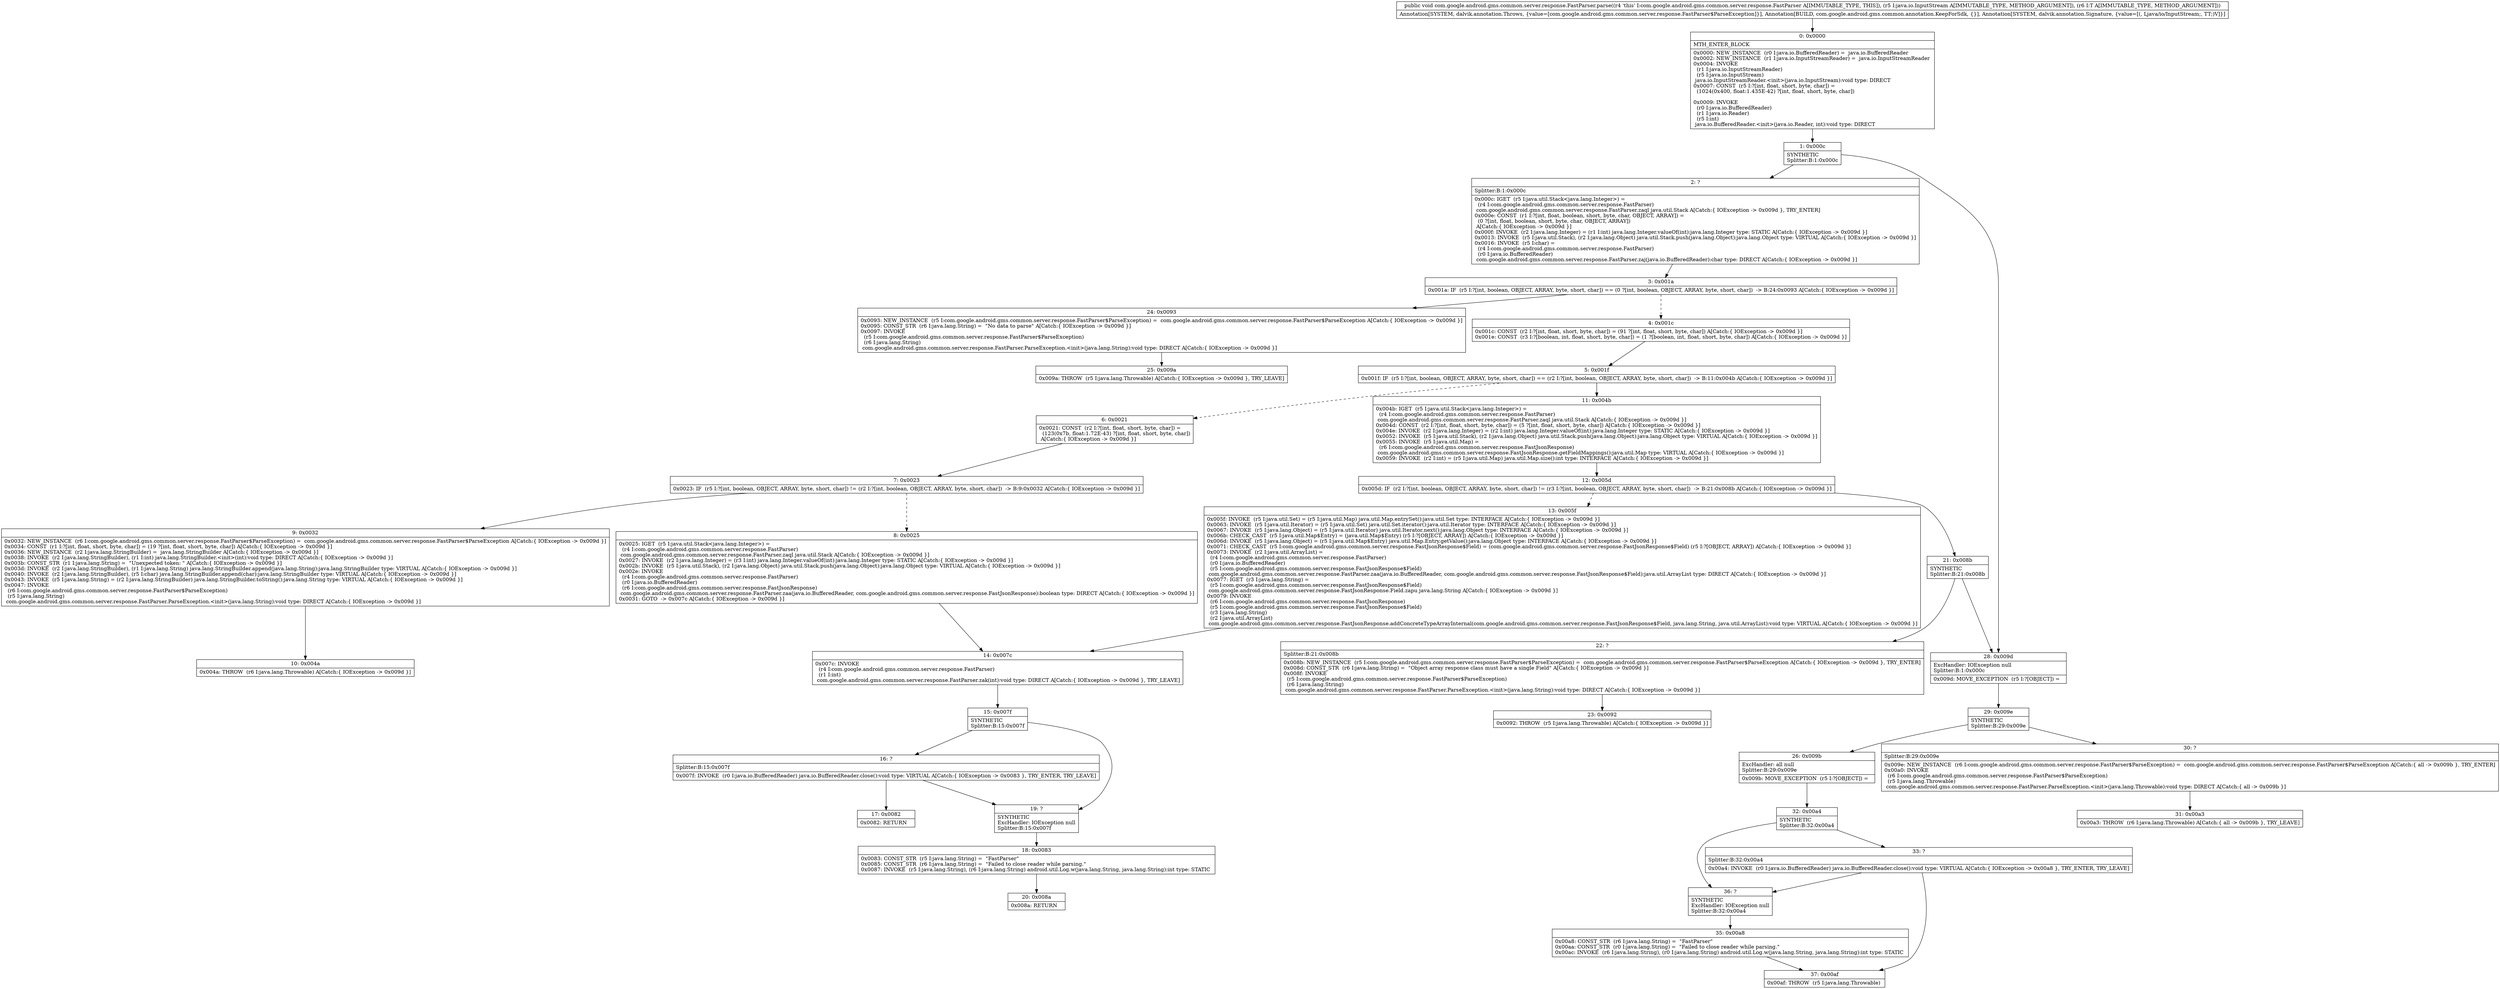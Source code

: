 digraph "CFG forcom.google.android.gms.common.server.response.FastParser.parse(Ljava\/io\/InputStream;Lcom\/google\/android\/gms\/common\/server\/response\/FastJsonResponse;)V" {
Node_0 [shape=record,label="{0\:\ 0x0000|MTH_ENTER_BLOCK\l|0x0000: NEW_INSTANCE  (r0 I:java.io.BufferedReader) =  java.io.BufferedReader \l0x0002: NEW_INSTANCE  (r1 I:java.io.InputStreamReader) =  java.io.InputStreamReader \l0x0004: INVOKE  \l  (r1 I:java.io.InputStreamReader)\l  (r5 I:java.io.InputStream)\l java.io.InputStreamReader.\<init\>(java.io.InputStream):void type: DIRECT \l0x0007: CONST  (r5 I:?[int, float, short, byte, char]) = \l  (1024(0x400, float:1.435E\-42) ?[int, float, short, byte, char])\l \l0x0009: INVOKE  \l  (r0 I:java.io.BufferedReader)\l  (r1 I:java.io.Reader)\l  (r5 I:int)\l java.io.BufferedReader.\<init\>(java.io.Reader, int):void type: DIRECT \l}"];
Node_1 [shape=record,label="{1\:\ 0x000c|SYNTHETIC\lSplitter:B:1:0x000c\l}"];
Node_2 [shape=record,label="{2\:\ ?|Splitter:B:1:0x000c\l|0x000c: IGET  (r5 I:java.util.Stack\<java.lang.Integer\>) = \l  (r4 I:com.google.android.gms.common.server.response.FastParser)\l com.google.android.gms.common.server.response.FastParser.zaql java.util.Stack A[Catch:\{ IOException \-\> 0x009d \}, TRY_ENTER]\l0x000e: CONST  (r1 I:?[int, float, boolean, short, byte, char, OBJECT, ARRAY]) = \l  (0 ?[int, float, boolean, short, byte, char, OBJECT, ARRAY])\l A[Catch:\{ IOException \-\> 0x009d \}]\l0x000f: INVOKE  (r2 I:java.lang.Integer) = (r1 I:int) java.lang.Integer.valueOf(int):java.lang.Integer type: STATIC A[Catch:\{ IOException \-\> 0x009d \}]\l0x0013: INVOKE  (r5 I:java.util.Stack), (r2 I:java.lang.Object) java.util.Stack.push(java.lang.Object):java.lang.Object type: VIRTUAL A[Catch:\{ IOException \-\> 0x009d \}]\l0x0016: INVOKE  (r5 I:char) = \l  (r4 I:com.google.android.gms.common.server.response.FastParser)\l  (r0 I:java.io.BufferedReader)\l com.google.android.gms.common.server.response.FastParser.zaj(java.io.BufferedReader):char type: DIRECT A[Catch:\{ IOException \-\> 0x009d \}]\l}"];
Node_3 [shape=record,label="{3\:\ 0x001a|0x001a: IF  (r5 I:?[int, boolean, OBJECT, ARRAY, byte, short, char]) == (0 ?[int, boolean, OBJECT, ARRAY, byte, short, char])  \-\> B:24:0x0093 A[Catch:\{ IOException \-\> 0x009d \}]\l}"];
Node_4 [shape=record,label="{4\:\ 0x001c|0x001c: CONST  (r2 I:?[int, float, short, byte, char]) = (91 ?[int, float, short, byte, char]) A[Catch:\{ IOException \-\> 0x009d \}]\l0x001e: CONST  (r3 I:?[boolean, int, float, short, byte, char]) = (1 ?[boolean, int, float, short, byte, char]) A[Catch:\{ IOException \-\> 0x009d \}]\l}"];
Node_5 [shape=record,label="{5\:\ 0x001f|0x001f: IF  (r5 I:?[int, boolean, OBJECT, ARRAY, byte, short, char]) == (r2 I:?[int, boolean, OBJECT, ARRAY, byte, short, char])  \-\> B:11:0x004b A[Catch:\{ IOException \-\> 0x009d \}]\l}"];
Node_6 [shape=record,label="{6\:\ 0x0021|0x0021: CONST  (r2 I:?[int, float, short, byte, char]) = \l  (123(0x7b, float:1.72E\-43) ?[int, float, short, byte, char])\l A[Catch:\{ IOException \-\> 0x009d \}]\l}"];
Node_7 [shape=record,label="{7\:\ 0x0023|0x0023: IF  (r5 I:?[int, boolean, OBJECT, ARRAY, byte, short, char]) != (r2 I:?[int, boolean, OBJECT, ARRAY, byte, short, char])  \-\> B:9:0x0032 A[Catch:\{ IOException \-\> 0x009d \}]\l}"];
Node_8 [shape=record,label="{8\:\ 0x0025|0x0025: IGET  (r5 I:java.util.Stack\<java.lang.Integer\>) = \l  (r4 I:com.google.android.gms.common.server.response.FastParser)\l com.google.android.gms.common.server.response.FastParser.zaql java.util.Stack A[Catch:\{ IOException \-\> 0x009d \}]\l0x0027: INVOKE  (r2 I:java.lang.Integer) = (r3 I:int) java.lang.Integer.valueOf(int):java.lang.Integer type: STATIC A[Catch:\{ IOException \-\> 0x009d \}]\l0x002b: INVOKE  (r5 I:java.util.Stack), (r2 I:java.lang.Object) java.util.Stack.push(java.lang.Object):java.lang.Object type: VIRTUAL A[Catch:\{ IOException \-\> 0x009d \}]\l0x002e: INVOKE  \l  (r4 I:com.google.android.gms.common.server.response.FastParser)\l  (r0 I:java.io.BufferedReader)\l  (r6 I:com.google.android.gms.common.server.response.FastJsonResponse)\l com.google.android.gms.common.server.response.FastParser.zaa(java.io.BufferedReader, com.google.android.gms.common.server.response.FastJsonResponse):boolean type: DIRECT A[Catch:\{ IOException \-\> 0x009d \}]\l0x0031: GOTO  \-\> 0x007c A[Catch:\{ IOException \-\> 0x009d \}]\l}"];
Node_9 [shape=record,label="{9\:\ 0x0032|0x0032: NEW_INSTANCE  (r6 I:com.google.android.gms.common.server.response.FastParser$ParseException) =  com.google.android.gms.common.server.response.FastParser$ParseException A[Catch:\{ IOException \-\> 0x009d \}]\l0x0034: CONST  (r1 I:?[int, float, short, byte, char]) = (19 ?[int, float, short, byte, char]) A[Catch:\{ IOException \-\> 0x009d \}]\l0x0036: NEW_INSTANCE  (r2 I:java.lang.StringBuilder) =  java.lang.StringBuilder A[Catch:\{ IOException \-\> 0x009d \}]\l0x0038: INVOKE  (r2 I:java.lang.StringBuilder), (r1 I:int) java.lang.StringBuilder.\<init\>(int):void type: DIRECT A[Catch:\{ IOException \-\> 0x009d \}]\l0x003b: CONST_STR  (r1 I:java.lang.String) =  \"Unexpected token: \" A[Catch:\{ IOException \-\> 0x009d \}]\l0x003d: INVOKE  (r2 I:java.lang.StringBuilder), (r1 I:java.lang.String) java.lang.StringBuilder.append(java.lang.String):java.lang.StringBuilder type: VIRTUAL A[Catch:\{ IOException \-\> 0x009d \}]\l0x0040: INVOKE  (r2 I:java.lang.StringBuilder), (r5 I:char) java.lang.StringBuilder.append(char):java.lang.StringBuilder type: VIRTUAL A[Catch:\{ IOException \-\> 0x009d \}]\l0x0043: INVOKE  (r5 I:java.lang.String) = (r2 I:java.lang.StringBuilder) java.lang.StringBuilder.toString():java.lang.String type: VIRTUAL A[Catch:\{ IOException \-\> 0x009d \}]\l0x0047: INVOKE  \l  (r6 I:com.google.android.gms.common.server.response.FastParser$ParseException)\l  (r5 I:java.lang.String)\l com.google.android.gms.common.server.response.FastParser.ParseException.\<init\>(java.lang.String):void type: DIRECT A[Catch:\{ IOException \-\> 0x009d \}]\l}"];
Node_10 [shape=record,label="{10\:\ 0x004a|0x004a: THROW  (r6 I:java.lang.Throwable) A[Catch:\{ IOException \-\> 0x009d \}]\l}"];
Node_11 [shape=record,label="{11\:\ 0x004b|0x004b: IGET  (r5 I:java.util.Stack\<java.lang.Integer\>) = \l  (r4 I:com.google.android.gms.common.server.response.FastParser)\l com.google.android.gms.common.server.response.FastParser.zaql java.util.Stack A[Catch:\{ IOException \-\> 0x009d \}]\l0x004d: CONST  (r2 I:?[int, float, short, byte, char]) = (5 ?[int, float, short, byte, char]) A[Catch:\{ IOException \-\> 0x009d \}]\l0x004e: INVOKE  (r2 I:java.lang.Integer) = (r2 I:int) java.lang.Integer.valueOf(int):java.lang.Integer type: STATIC A[Catch:\{ IOException \-\> 0x009d \}]\l0x0052: INVOKE  (r5 I:java.util.Stack), (r2 I:java.lang.Object) java.util.Stack.push(java.lang.Object):java.lang.Object type: VIRTUAL A[Catch:\{ IOException \-\> 0x009d \}]\l0x0055: INVOKE  (r5 I:java.util.Map) = \l  (r6 I:com.google.android.gms.common.server.response.FastJsonResponse)\l com.google.android.gms.common.server.response.FastJsonResponse.getFieldMappings():java.util.Map type: VIRTUAL A[Catch:\{ IOException \-\> 0x009d \}]\l0x0059: INVOKE  (r2 I:int) = (r5 I:java.util.Map) java.util.Map.size():int type: INTERFACE A[Catch:\{ IOException \-\> 0x009d \}]\l}"];
Node_12 [shape=record,label="{12\:\ 0x005d|0x005d: IF  (r2 I:?[int, boolean, OBJECT, ARRAY, byte, short, char]) != (r3 I:?[int, boolean, OBJECT, ARRAY, byte, short, char])  \-\> B:21:0x008b A[Catch:\{ IOException \-\> 0x009d \}]\l}"];
Node_13 [shape=record,label="{13\:\ 0x005f|0x005f: INVOKE  (r5 I:java.util.Set) = (r5 I:java.util.Map) java.util.Map.entrySet():java.util.Set type: INTERFACE A[Catch:\{ IOException \-\> 0x009d \}]\l0x0063: INVOKE  (r5 I:java.util.Iterator) = (r5 I:java.util.Set) java.util.Set.iterator():java.util.Iterator type: INTERFACE A[Catch:\{ IOException \-\> 0x009d \}]\l0x0067: INVOKE  (r5 I:java.lang.Object) = (r5 I:java.util.Iterator) java.util.Iterator.next():java.lang.Object type: INTERFACE A[Catch:\{ IOException \-\> 0x009d \}]\l0x006b: CHECK_CAST  (r5 I:java.util.Map$Entry) = (java.util.Map$Entry) (r5 I:?[OBJECT, ARRAY]) A[Catch:\{ IOException \-\> 0x009d \}]\l0x006d: INVOKE  (r5 I:java.lang.Object) = (r5 I:java.util.Map$Entry) java.util.Map.Entry.getValue():java.lang.Object type: INTERFACE A[Catch:\{ IOException \-\> 0x009d \}]\l0x0071: CHECK_CAST  (r5 I:com.google.android.gms.common.server.response.FastJsonResponse$Field) = (com.google.android.gms.common.server.response.FastJsonResponse$Field) (r5 I:?[OBJECT, ARRAY]) A[Catch:\{ IOException \-\> 0x009d \}]\l0x0073: INVOKE  (r2 I:java.util.ArrayList) = \l  (r4 I:com.google.android.gms.common.server.response.FastParser)\l  (r0 I:java.io.BufferedReader)\l  (r5 I:com.google.android.gms.common.server.response.FastJsonResponse$Field)\l com.google.android.gms.common.server.response.FastParser.zaa(java.io.BufferedReader, com.google.android.gms.common.server.response.FastJsonResponse$Field):java.util.ArrayList type: DIRECT A[Catch:\{ IOException \-\> 0x009d \}]\l0x0077: IGET  (r3 I:java.lang.String) = \l  (r5 I:com.google.android.gms.common.server.response.FastJsonResponse$Field)\l com.google.android.gms.common.server.response.FastJsonResponse.Field.zapu java.lang.String A[Catch:\{ IOException \-\> 0x009d \}]\l0x0079: INVOKE  \l  (r6 I:com.google.android.gms.common.server.response.FastJsonResponse)\l  (r5 I:com.google.android.gms.common.server.response.FastJsonResponse$Field)\l  (r3 I:java.lang.String)\l  (r2 I:java.util.ArrayList)\l com.google.android.gms.common.server.response.FastJsonResponse.addConcreteTypeArrayInternal(com.google.android.gms.common.server.response.FastJsonResponse$Field, java.lang.String, java.util.ArrayList):void type: VIRTUAL A[Catch:\{ IOException \-\> 0x009d \}]\l}"];
Node_14 [shape=record,label="{14\:\ 0x007c|0x007c: INVOKE  \l  (r4 I:com.google.android.gms.common.server.response.FastParser)\l  (r1 I:int)\l com.google.android.gms.common.server.response.FastParser.zak(int):void type: DIRECT A[Catch:\{ IOException \-\> 0x009d \}, TRY_LEAVE]\l}"];
Node_15 [shape=record,label="{15\:\ 0x007f|SYNTHETIC\lSplitter:B:15:0x007f\l}"];
Node_16 [shape=record,label="{16\:\ ?|Splitter:B:15:0x007f\l|0x007f: INVOKE  (r0 I:java.io.BufferedReader) java.io.BufferedReader.close():void type: VIRTUAL A[Catch:\{ IOException \-\> 0x0083 \}, TRY_ENTER, TRY_LEAVE]\l}"];
Node_17 [shape=record,label="{17\:\ 0x0082|0x0082: RETURN   \l}"];
Node_18 [shape=record,label="{18\:\ 0x0083|0x0083: CONST_STR  (r5 I:java.lang.String) =  \"FastParser\" \l0x0085: CONST_STR  (r6 I:java.lang.String) =  \"Failed to close reader while parsing.\" \l0x0087: INVOKE  (r5 I:java.lang.String), (r6 I:java.lang.String) android.util.Log.w(java.lang.String, java.lang.String):int type: STATIC \l}"];
Node_19 [shape=record,label="{19\:\ ?|SYNTHETIC\lExcHandler: IOException null\lSplitter:B:15:0x007f\l}"];
Node_20 [shape=record,label="{20\:\ 0x008a|0x008a: RETURN   \l}"];
Node_21 [shape=record,label="{21\:\ 0x008b|SYNTHETIC\lSplitter:B:21:0x008b\l}"];
Node_22 [shape=record,label="{22\:\ ?|Splitter:B:21:0x008b\l|0x008b: NEW_INSTANCE  (r5 I:com.google.android.gms.common.server.response.FastParser$ParseException) =  com.google.android.gms.common.server.response.FastParser$ParseException A[Catch:\{ IOException \-\> 0x009d \}, TRY_ENTER]\l0x008d: CONST_STR  (r6 I:java.lang.String) =  \"Object array response class must have a single Field\" A[Catch:\{ IOException \-\> 0x009d \}]\l0x008f: INVOKE  \l  (r5 I:com.google.android.gms.common.server.response.FastParser$ParseException)\l  (r6 I:java.lang.String)\l com.google.android.gms.common.server.response.FastParser.ParseException.\<init\>(java.lang.String):void type: DIRECT A[Catch:\{ IOException \-\> 0x009d \}]\l}"];
Node_23 [shape=record,label="{23\:\ 0x0092|0x0092: THROW  (r5 I:java.lang.Throwable) A[Catch:\{ IOException \-\> 0x009d \}]\l}"];
Node_24 [shape=record,label="{24\:\ 0x0093|0x0093: NEW_INSTANCE  (r5 I:com.google.android.gms.common.server.response.FastParser$ParseException) =  com.google.android.gms.common.server.response.FastParser$ParseException A[Catch:\{ IOException \-\> 0x009d \}]\l0x0095: CONST_STR  (r6 I:java.lang.String) =  \"No data to parse\" A[Catch:\{ IOException \-\> 0x009d \}]\l0x0097: INVOKE  \l  (r5 I:com.google.android.gms.common.server.response.FastParser$ParseException)\l  (r6 I:java.lang.String)\l com.google.android.gms.common.server.response.FastParser.ParseException.\<init\>(java.lang.String):void type: DIRECT A[Catch:\{ IOException \-\> 0x009d \}]\l}"];
Node_25 [shape=record,label="{25\:\ 0x009a|0x009a: THROW  (r5 I:java.lang.Throwable) A[Catch:\{ IOException \-\> 0x009d \}, TRY_LEAVE]\l}"];
Node_26 [shape=record,label="{26\:\ 0x009b|ExcHandler: all null\lSplitter:B:29:0x009e\l|0x009b: MOVE_EXCEPTION  (r5 I:?[OBJECT]) =  \l}"];
Node_28 [shape=record,label="{28\:\ 0x009d|ExcHandler: IOException null\lSplitter:B:1:0x000c\l|0x009d: MOVE_EXCEPTION  (r5 I:?[OBJECT]) =  \l}"];
Node_29 [shape=record,label="{29\:\ 0x009e|SYNTHETIC\lSplitter:B:29:0x009e\l}"];
Node_30 [shape=record,label="{30\:\ ?|Splitter:B:29:0x009e\l|0x009e: NEW_INSTANCE  (r6 I:com.google.android.gms.common.server.response.FastParser$ParseException) =  com.google.android.gms.common.server.response.FastParser$ParseException A[Catch:\{ all \-\> 0x009b \}, TRY_ENTER]\l0x00a0: INVOKE  \l  (r6 I:com.google.android.gms.common.server.response.FastParser$ParseException)\l  (r5 I:java.lang.Throwable)\l com.google.android.gms.common.server.response.FastParser.ParseException.\<init\>(java.lang.Throwable):void type: DIRECT A[Catch:\{ all \-\> 0x009b \}]\l}"];
Node_31 [shape=record,label="{31\:\ 0x00a3|0x00a3: THROW  (r6 I:java.lang.Throwable) A[Catch:\{ all \-\> 0x009b \}, TRY_LEAVE]\l}"];
Node_32 [shape=record,label="{32\:\ 0x00a4|SYNTHETIC\lSplitter:B:32:0x00a4\l}"];
Node_33 [shape=record,label="{33\:\ ?|Splitter:B:32:0x00a4\l|0x00a4: INVOKE  (r0 I:java.io.BufferedReader) java.io.BufferedReader.close():void type: VIRTUAL A[Catch:\{ IOException \-\> 0x00a8 \}, TRY_ENTER, TRY_LEAVE]\l}"];
Node_35 [shape=record,label="{35\:\ 0x00a8|0x00a8: CONST_STR  (r6 I:java.lang.String) =  \"FastParser\" \l0x00aa: CONST_STR  (r0 I:java.lang.String) =  \"Failed to close reader while parsing.\" \l0x00ac: INVOKE  (r6 I:java.lang.String), (r0 I:java.lang.String) android.util.Log.w(java.lang.String, java.lang.String):int type: STATIC \l}"];
Node_36 [shape=record,label="{36\:\ ?|SYNTHETIC\lExcHandler: IOException null\lSplitter:B:32:0x00a4\l}"];
Node_37 [shape=record,label="{37\:\ 0x00af|0x00af: THROW  (r5 I:java.lang.Throwable) \l}"];
MethodNode[shape=record,label="{public void com.google.android.gms.common.server.response.FastParser.parse((r4 'this' I:com.google.android.gms.common.server.response.FastParser A[IMMUTABLE_TYPE, THIS]), (r5 I:java.io.InputStream A[IMMUTABLE_TYPE, METHOD_ARGUMENT]), (r6 I:T A[IMMUTABLE_TYPE, METHOD_ARGUMENT]))  | Annotation[SYSTEM, dalvik.annotation.Throws, \{value=[com.google.android.gms.common.server.response.FastParser$ParseException]\}], Annotation[BUILD, com.google.android.gms.common.annotation.KeepForSdk, \{\}], Annotation[SYSTEM, dalvik.annotation.Signature, \{value=[(, Ljava\/io\/InputStream;, TT;)V]\}]\l}"];
MethodNode -> Node_0;
Node_0 -> Node_1;
Node_1 -> Node_2;
Node_1 -> Node_28;
Node_2 -> Node_3;
Node_3 -> Node_4[style=dashed];
Node_3 -> Node_24;
Node_4 -> Node_5;
Node_5 -> Node_6[style=dashed];
Node_5 -> Node_11;
Node_6 -> Node_7;
Node_7 -> Node_8[style=dashed];
Node_7 -> Node_9;
Node_8 -> Node_14;
Node_9 -> Node_10;
Node_11 -> Node_12;
Node_12 -> Node_13[style=dashed];
Node_12 -> Node_21;
Node_13 -> Node_14;
Node_14 -> Node_15;
Node_15 -> Node_16;
Node_15 -> Node_19;
Node_16 -> Node_17;
Node_16 -> Node_19;
Node_18 -> Node_20;
Node_19 -> Node_18;
Node_21 -> Node_22;
Node_21 -> Node_28;
Node_22 -> Node_23;
Node_24 -> Node_25;
Node_26 -> Node_32;
Node_28 -> Node_29;
Node_29 -> Node_30;
Node_29 -> Node_26;
Node_30 -> Node_31;
Node_32 -> Node_33;
Node_32 -> Node_36;
Node_33 -> Node_36;
Node_33 -> Node_37;
Node_35 -> Node_37;
Node_36 -> Node_35;
}

